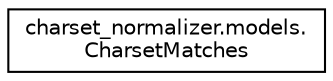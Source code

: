 digraph "Graphical Class Hierarchy"
{
 // LATEX_PDF_SIZE
  edge [fontname="Helvetica",fontsize="10",labelfontname="Helvetica",labelfontsize="10"];
  node [fontname="Helvetica",fontsize="10",shape=record];
  rankdir="LR";
  Node0 [label="charset_normalizer.models.\lCharsetMatches",height=0.2,width=0.4,color="black", fillcolor="white", style="filled",URL="$classcharset__normalizer_1_1models_1_1CharsetMatches.html",tooltip=" "];
}
